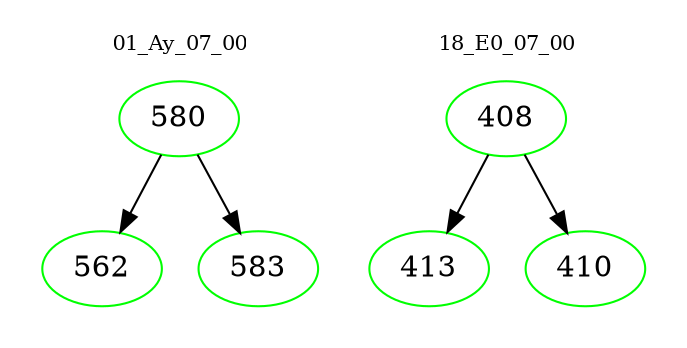 digraph{
subgraph cluster_0 {
color = white
label = "01_Ay_07_00";
fontsize=10;
T0_580 [label="580", color="green"]
T0_580 -> T0_562 [color="black"]
T0_562 [label="562", color="green"]
T0_580 -> T0_583 [color="black"]
T0_583 [label="583", color="green"]
}
subgraph cluster_1 {
color = white
label = "18_E0_07_00";
fontsize=10;
T1_408 [label="408", color="green"]
T1_408 -> T1_413 [color="black"]
T1_413 [label="413", color="green"]
T1_408 -> T1_410 [color="black"]
T1_410 [label="410", color="green"]
}
}
